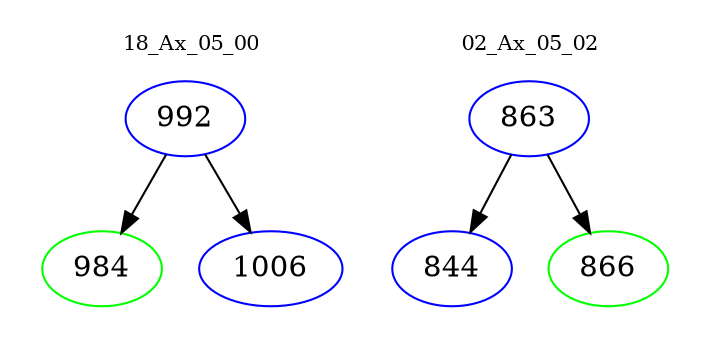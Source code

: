 digraph{
subgraph cluster_0 {
color = white
label = "18_Ax_05_00";
fontsize=10;
T0_992 [label="992", color="blue"]
T0_992 -> T0_984 [color="black"]
T0_984 [label="984", color="green"]
T0_992 -> T0_1006 [color="black"]
T0_1006 [label="1006", color="blue"]
}
subgraph cluster_1 {
color = white
label = "02_Ax_05_02";
fontsize=10;
T1_863 [label="863", color="blue"]
T1_863 -> T1_844 [color="black"]
T1_844 [label="844", color="blue"]
T1_863 -> T1_866 [color="black"]
T1_866 [label="866", color="green"]
}
}
